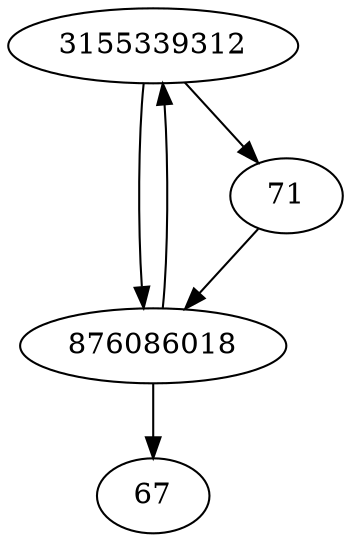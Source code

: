 strict digraph  {
3155339312;
876086018;
67;
71;
3155339312 -> 71;
3155339312 -> 876086018;
876086018 -> 67;
876086018 -> 3155339312;
71 -> 876086018;
}
